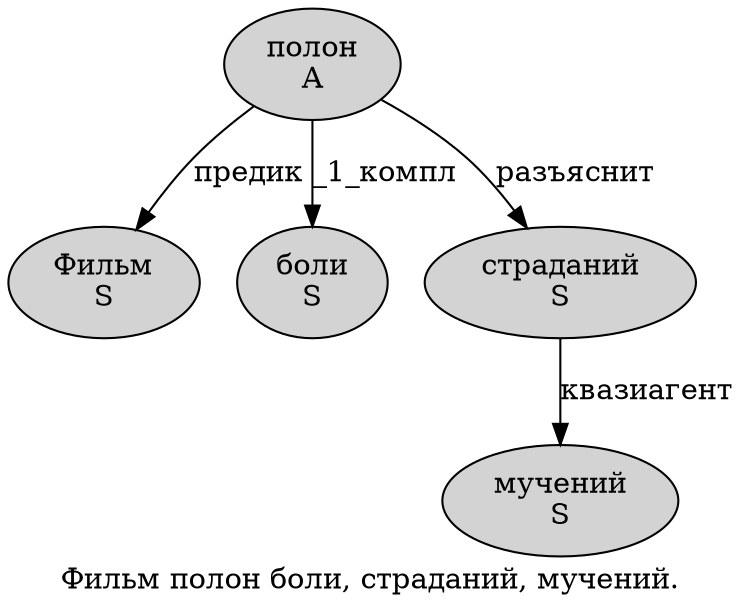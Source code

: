digraph SENTENCE_423 {
	graph [label="Фильм полон боли, страданий, мучений."]
	node [style=filled]
		0 [label="Фильм
S" color="" fillcolor=lightgray penwidth=1 shape=ellipse]
		1 [label="полон
A" color="" fillcolor=lightgray penwidth=1 shape=ellipse]
		2 [label="боли
S" color="" fillcolor=lightgray penwidth=1 shape=ellipse]
		4 [label="страданий
S" color="" fillcolor=lightgray penwidth=1 shape=ellipse]
		6 [label="мучений
S" color="" fillcolor=lightgray penwidth=1 shape=ellipse]
			4 -> 6 [label="квазиагент"]
			1 -> 0 [label="предик"]
			1 -> 2 [label="_1_компл"]
			1 -> 4 [label="разъяснит"]
}